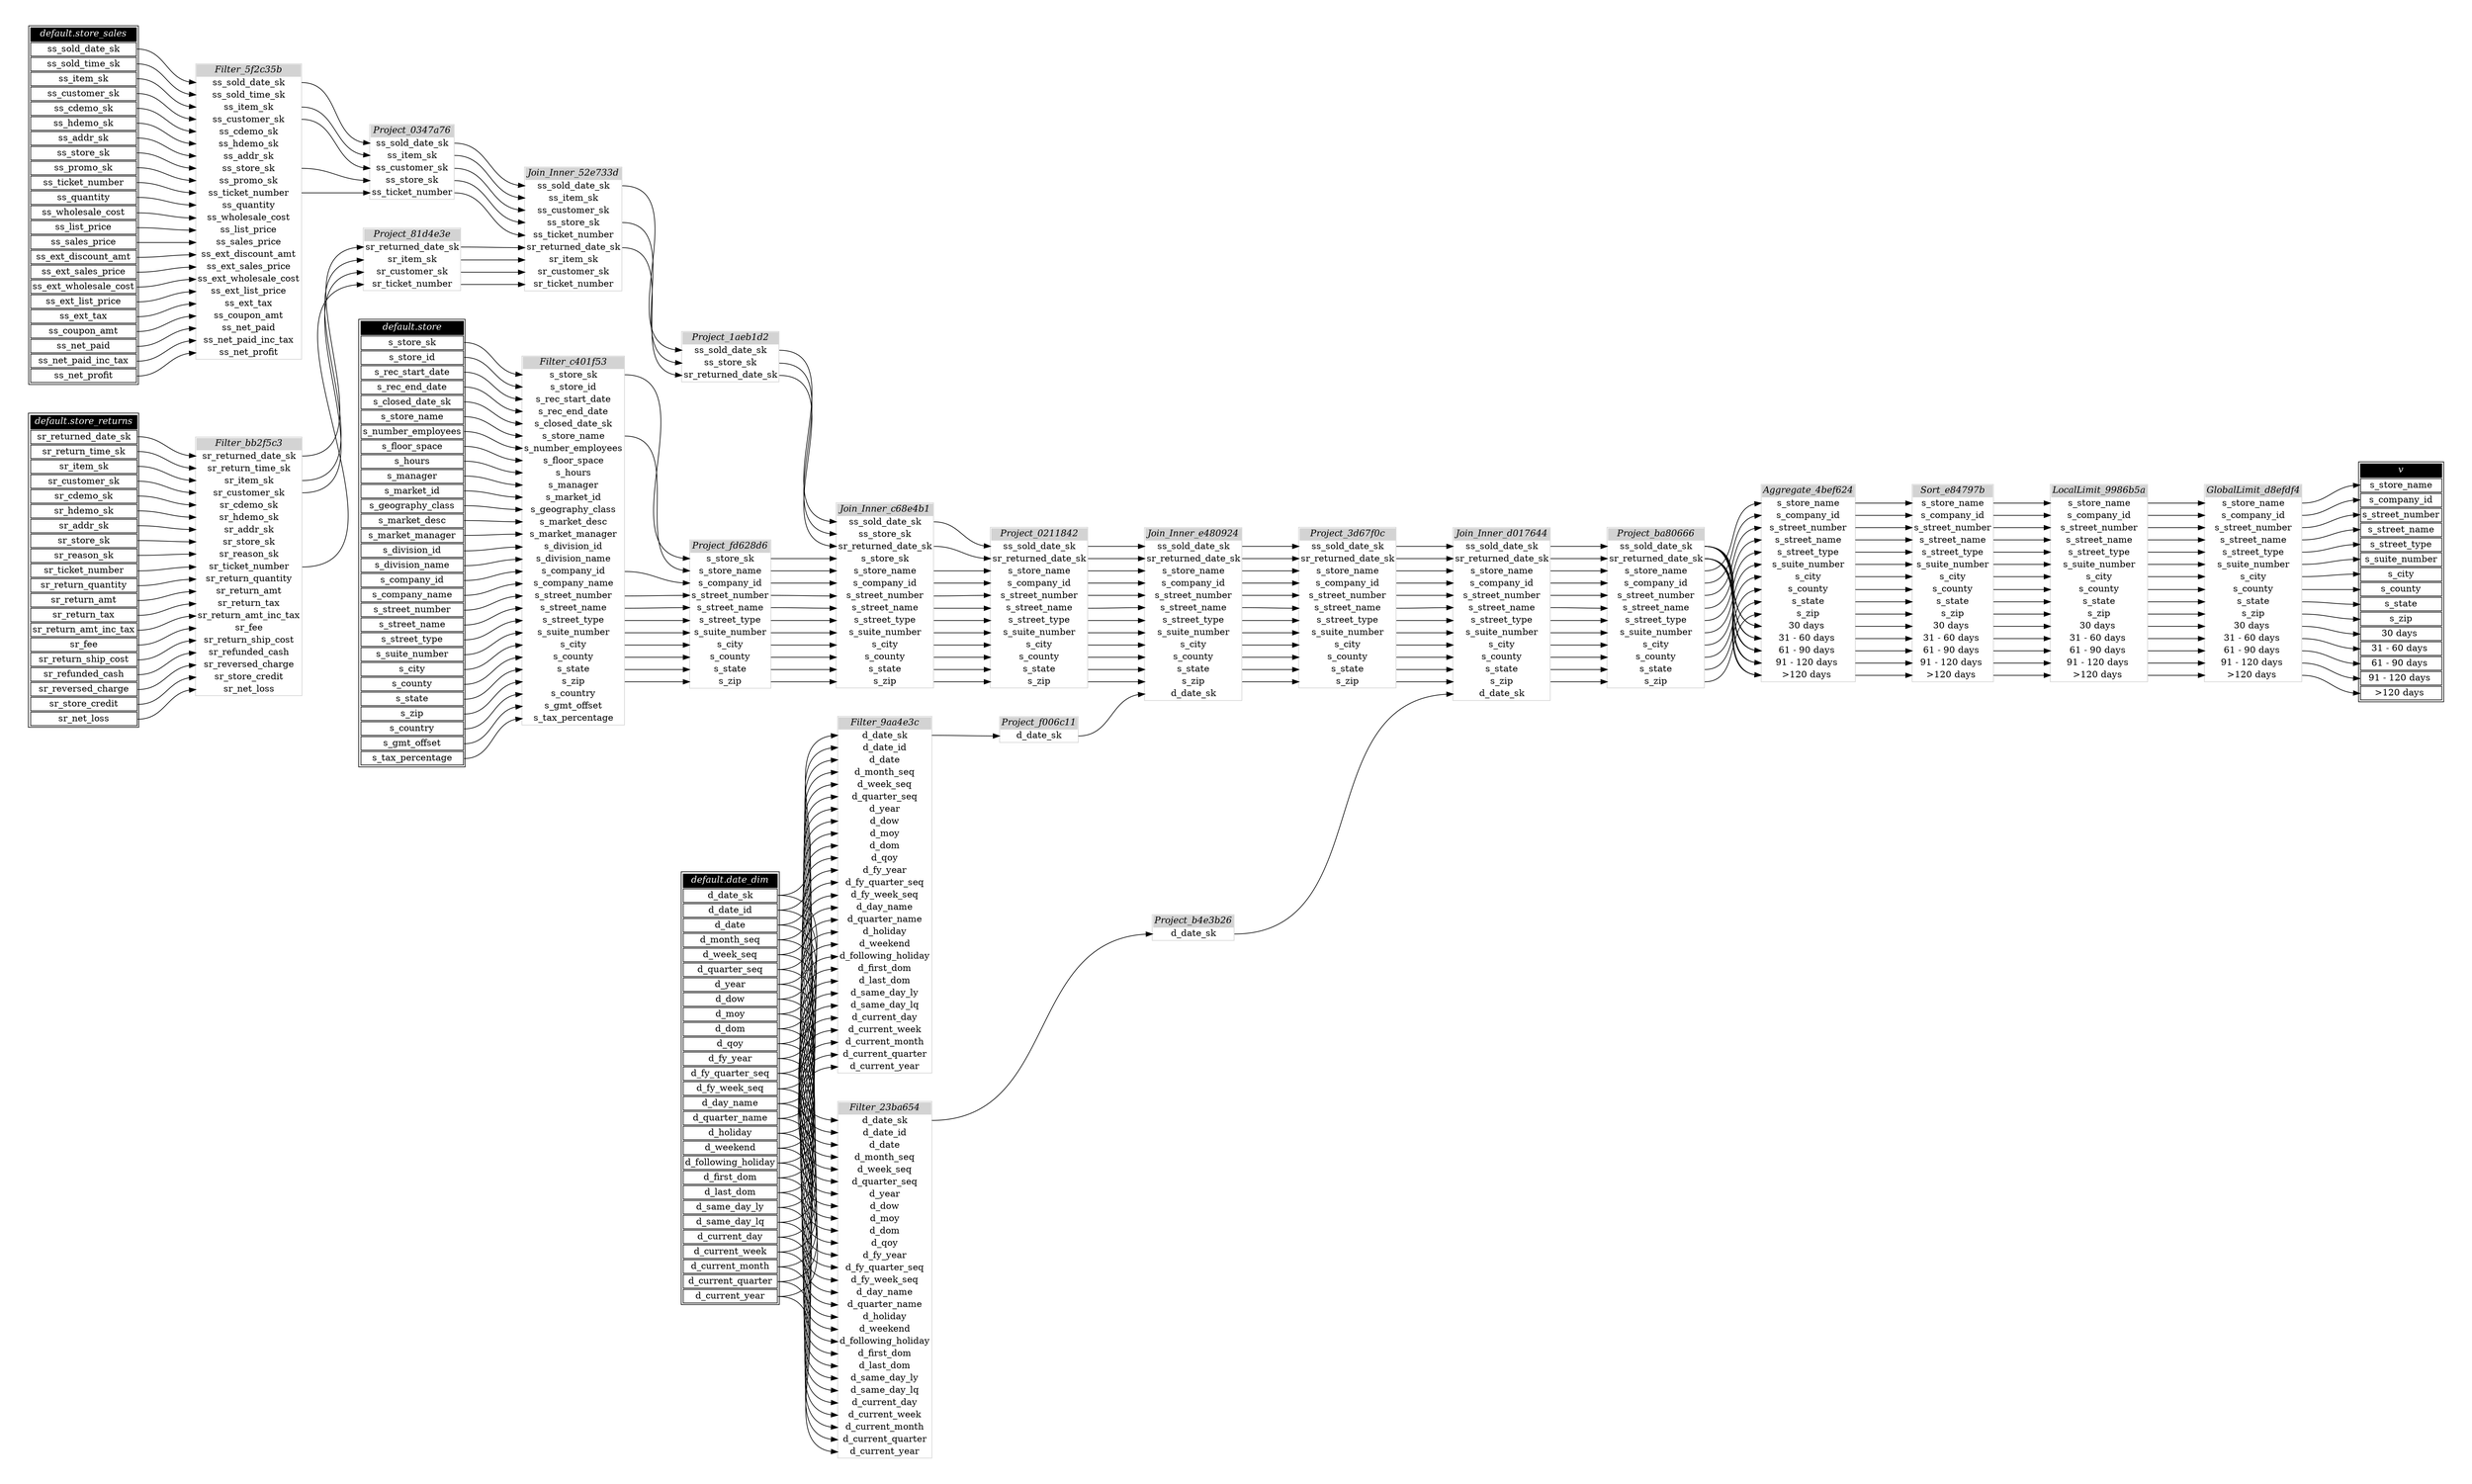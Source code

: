 // Automatically generated by TPCDSFlowTestSuite


digraph {
  graph [pad="0.5" nodesep="0.5" ranksep="1" fontname="Helvetica" rankdir=LR];
  node [shape=plaintext]

  
"Aggregate_4bef624" [label=<
<table color="lightgray" border="1" cellborder="0" cellspacing="0">
  <tr><td bgcolor="lightgray" port="nodeName"><i>Aggregate_4bef624</i></td></tr>
  <tr><td port="0">s_store_name</td></tr>
<tr><td port="1">s_company_id</td></tr>
<tr><td port="2">s_street_number</td></tr>
<tr><td port="3">s_street_name</td></tr>
<tr><td port="4">s_street_type</td></tr>
<tr><td port="5">s_suite_number</td></tr>
<tr><td port="6">s_city</td></tr>
<tr><td port="7">s_county</td></tr>
<tr><td port="8">s_state</td></tr>
<tr><td port="9">s_zip</td></tr>
<tr><td port="10">30 days </td></tr>
<tr><td port="11">31 - 60 days </td></tr>
<tr><td port="12">61 - 90 days </td></tr>
<tr><td port="13">91 - 120 days </td></tr>
<tr><td port="14">&gt;120 days </td></tr>
</table>>];
     

"Filter_23ba654" [label=<
<table color="lightgray" border="1" cellborder="0" cellspacing="0">
  <tr><td bgcolor="lightgray" port="nodeName"><i>Filter_23ba654</i></td></tr>
  <tr><td port="0">d_date_sk</td></tr>
<tr><td port="1">d_date_id</td></tr>
<tr><td port="2">d_date</td></tr>
<tr><td port="3">d_month_seq</td></tr>
<tr><td port="4">d_week_seq</td></tr>
<tr><td port="5">d_quarter_seq</td></tr>
<tr><td port="6">d_year</td></tr>
<tr><td port="7">d_dow</td></tr>
<tr><td port="8">d_moy</td></tr>
<tr><td port="9">d_dom</td></tr>
<tr><td port="10">d_qoy</td></tr>
<tr><td port="11">d_fy_year</td></tr>
<tr><td port="12">d_fy_quarter_seq</td></tr>
<tr><td port="13">d_fy_week_seq</td></tr>
<tr><td port="14">d_day_name</td></tr>
<tr><td port="15">d_quarter_name</td></tr>
<tr><td port="16">d_holiday</td></tr>
<tr><td port="17">d_weekend</td></tr>
<tr><td port="18">d_following_holiday</td></tr>
<tr><td port="19">d_first_dom</td></tr>
<tr><td port="20">d_last_dom</td></tr>
<tr><td port="21">d_same_day_ly</td></tr>
<tr><td port="22">d_same_day_lq</td></tr>
<tr><td port="23">d_current_day</td></tr>
<tr><td port="24">d_current_week</td></tr>
<tr><td port="25">d_current_month</td></tr>
<tr><td port="26">d_current_quarter</td></tr>
<tr><td port="27">d_current_year</td></tr>
</table>>];
     

"Filter_5f2c35b" [label=<
<table color="lightgray" border="1" cellborder="0" cellspacing="0">
  <tr><td bgcolor="lightgray" port="nodeName"><i>Filter_5f2c35b</i></td></tr>
  <tr><td port="0">ss_sold_date_sk</td></tr>
<tr><td port="1">ss_sold_time_sk</td></tr>
<tr><td port="2">ss_item_sk</td></tr>
<tr><td port="3">ss_customer_sk</td></tr>
<tr><td port="4">ss_cdemo_sk</td></tr>
<tr><td port="5">ss_hdemo_sk</td></tr>
<tr><td port="6">ss_addr_sk</td></tr>
<tr><td port="7">ss_store_sk</td></tr>
<tr><td port="8">ss_promo_sk</td></tr>
<tr><td port="9">ss_ticket_number</td></tr>
<tr><td port="10">ss_quantity</td></tr>
<tr><td port="11">ss_wholesale_cost</td></tr>
<tr><td port="12">ss_list_price</td></tr>
<tr><td port="13">ss_sales_price</td></tr>
<tr><td port="14">ss_ext_discount_amt</td></tr>
<tr><td port="15">ss_ext_sales_price</td></tr>
<tr><td port="16">ss_ext_wholesale_cost</td></tr>
<tr><td port="17">ss_ext_list_price</td></tr>
<tr><td port="18">ss_ext_tax</td></tr>
<tr><td port="19">ss_coupon_amt</td></tr>
<tr><td port="20">ss_net_paid</td></tr>
<tr><td port="21">ss_net_paid_inc_tax</td></tr>
<tr><td port="22">ss_net_profit</td></tr>
</table>>];
     

"Filter_9aa4e3c" [label=<
<table color="lightgray" border="1" cellborder="0" cellspacing="0">
  <tr><td bgcolor="lightgray" port="nodeName"><i>Filter_9aa4e3c</i></td></tr>
  <tr><td port="0">d_date_sk</td></tr>
<tr><td port="1">d_date_id</td></tr>
<tr><td port="2">d_date</td></tr>
<tr><td port="3">d_month_seq</td></tr>
<tr><td port="4">d_week_seq</td></tr>
<tr><td port="5">d_quarter_seq</td></tr>
<tr><td port="6">d_year</td></tr>
<tr><td port="7">d_dow</td></tr>
<tr><td port="8">d_moy</td></tr>
<tr><td port="9">d_dom</td></tr>
<tr><td port="10">d_qoy</td></tr>
<tr><td port="11">d_fy_year</td></tr>
<tr><td port="12">d_fy_quarter_seq</td></tr>
<tr><td port="13">d_fy_week_seq</td></tr>
<tr><td port="14">d_day_name</td></tr>
<tr><td port="15">d_quarter_name</td></tr>
<tr><td port="16">d_holiday</td></tr>
<tr><td port="17">d_weekend</td></tr>
<tr><td port="18">d_following_holiday</td></tr>
<tr><td port="19">d_first_dom</td></tr>
<tr><td port="20">d_last_dom</td></tr>
<tr><td port="21">d_same_day_ly</td></tr>
<tr><td port="22">d_same_day_lq</td></tr>
<tr><td port="23">d_current_day</td></tr>
<tr><td port="24">d_current_week</td></tr>
<tr><td port="25">d_current_month</td></tr>
<tr><td port="26">d_current_quarter</td></tr>
<tr><td port="27">d_current_year</td></tr>
</table>>];
     

"Filter_bb2f5c3" [label=<
<table color="lightgray" border="1" cellborder="0" cellspacing="0">
  <tr><td bgcolor="lightgray" port="nodeName"><i>Filter_bb2f5c3</i></td></tr>
  <tr><td port="0">sr_returned_date_sk</td></tr>
<tr><td port="1">sr_return_time_sk</td></tr>
<tr><td port="2">sr_item_sk</td></tr>
<tr><td port="3">sr_customer_sk</td></tr>
<tr><td port="4">sr_cdemo_sk</td></tr>
<tr><td port="5">sr_hdemo_sk</td></tr>
<tr><td port="6">sr_addr_sk</td></tr>
<tr><td port="7">sr_store_sk</td></tr>
<tr><td port="8">sr_reason_sk</td></tr>
<tr><td port="9">sr_ticket_number</td></tr>
<tr><td port="10">sr_return_quantity</td></tr>
<tr><td port="11">sr_return_amt</td></tr>
<tr><td port="12">sr_return_tax</td></tr>
<tr><td port="13">sr_return_amt_inc_tax</td></tr>
<tr><td port="14">sr_fee</td></tr>
<tr><td port="15">sr_return_ship_cost</td></tr>
<tr><td port="16">sr_refunded_cash</td></tr>
<tr><td port="17">sr_reversed_charge</td></tr>
<tr><td port="18">sr_store_credit</td></tr>
<tr><td port="19">sr_net_loss</td></tr>
</table>>];
     

"Filter_c401f53" [label=<
<table color="lightgray" border="1" cellborder="0" cellspacing="0">
  <tr><td bgcolor="lightgray" port="nodeName"><i>Filter_c401f53</i></td></tr>
  <tr><td port="0">s_store_sk</td></tr>
<tr><td port="1">s_store_id</td></tr>
<tr><td port="2">s_rec_start_date</td></tr>
<tr><td port="3">s_rec_end_date</td></tr>
<tr><td port="4">s_closed_date_sk</td></tr>
<tr><td port="5">s_store_name</td></tr>
<tr><td port="6">s_number_employees</td></tr>
<tr><td port="7">s_floor_space</td></tr>
<tr><td port="8">s_hours</td></tr>
<tr><td port="9">s_manager</td></tr>
<tr><td port="10">s_market_id</td></tr>
<tr><td port="11">s_geography_class</td></tr>
<tr><td port="12">s_market_desc</td></tr>
<tr><td port="13">s_market_manager</td></tr>
<tr><td port="14">s_division_id</td></tr>
<tr><td port="15">s_division_name</td></tr>
<tr><td port="16">s_company_id</td></tr>
<tr><td port="17">s_company_name</td></tr>
<tr><td port="18">s_street_number</td></tr>
<tr><td port="19">s_street_name</td></tr>
<tr><td port="20">s_street_type</td></tr>
<tr><td port="21">s_suite_number</td></tr>
<tr><td port="22">s_city</td></tr>
<tr><td port="23">s_county</td></tr>
<tr><td port="24">s_state</td></tr>
<tr><td port="25">s_zip</td></tr>
<tr><td port="26">s_country</td></tr>
<tr><td port="27">s_gmt_offset</td></tr>
<tr><td port="28">s_tax_percentage</td></tr>
</table>>];
     

"GlobalLimit_d8efdf4" [label=<
<table color="lightgray" border="1" cellborder="0" cellspacing="0">
  <tr><td bgcolor="lightgray" port="nodeName"><i>GlobalLimit_d8efdf4</i></td></tr>
  <tr><td port="0">s_store_name</td></tr>
<tr><td port="1">s_company_id</td></tr>
<tr><td port="2">s_street_number</td></tr>
<tr><td port="3">s_street_name</td></tr>
<tr><td port="4">s_street_type</td></tr>
<tr><td port="5">s_suite_number</td></tr>
<tr><td port="6">s_city</td></tr>
<tr><td port="7">s_county</td></tr>
<tr><td port="8">s_state</td></tr>
<tr><td port="9">s_zip</td></tr>
<tr><td port="10">30 days </td></tr>
<tr><td port="11">31 - 60 days </td></tr>
<tr><td port="12">61 - 90 days </td></tr>
<tr><td port="13">91 - 120 days </td></tr>
<tr><td port="14">&gt;120 days </td></tr>
</table>>];
     

"Join_Inner_52e733d" [label=<
<table color="lightgray" border="1" cellborder="0" cellspacing="0">
  <tr><td bgcolor="lightgray" port="nodeName"><i>Join_Inner_52e733d</i></td></tr>
  <tr><td port="0">ss_sold_date_sk</td></tr>
<tr><td port="1">ss_item_sk</td></tr>
<tr><td port="2">ss_customer_sk</td></tr>
<tr><td port="3">ss_store_sk</td></tr>
<tr><td port="4">ss_ticket_number</td></tr>
<tr><td port="5">sr_returned_date_sk</td></tr>
<tr><td port="6">sr_item_sk</td></tr>
<tr><td port="7">sr_customer_sk</td></tr>
<tr><td port="8">sr_ticket_number</td></tr>
</table>>];
     

"Join_Inner_c68e4b1" [label=<
<table color="lightgray" border="1" cellborder="0" cellspacing="0">
  <tr><td bgcolor="lightgray" port="nodeName"><i>Join_Inner_c68e4b1</i></td></tr>
  <tr><td port="0">ss_sold_date_sk</td></tr>
<tr><td port="1">ss_store_sk</td></tr>
<tr><td port="2">sr_returned_date_sk</td></tr>
<tr><td port="3">s_store_sk</td></tr>
<tr><td port="4">s_store_name</td></tr>
<tr><td port="5">s_company_id</td></tr>
<tr><td port="6">s_street_number</td></tr>
<tr><td port="7">s_street_name</td></tr>
<tr><td port="8">s_street_type</td></tr>
<tr><td port="9">s_suite_number</td></tr>
<tr><td port="10">s_city</td></tr>
<tr><td port="11">s_county</td></tr>
<tr><td port="12">s_state</td></tr>
<tr><td port="13">s_zip</td></tr>
</table>>];
     

"Join_Inner_d017644" [label=<
<table color="lightgray" border="1" cellborder="0" cellspacing="0">
  <tr><td bgcolor="lightgray" port="nodeName"><i>Join_Inner_d017644</i></td></tr>
  <tr><td port="0">ss_sold_date_sk</td></tr>
<tr><td port="1">sr_returned_date_sk</td></tr>
<tr><td port="2">s_store_name</td></tr>
<tr><td port="3">s_company_id</td></tr>
<tr><td port="4">s_street_number</td></tr>
<tr><td port="5">s_street_name</td></tr>
<tr><td port="6">s_street_type</td></tr>
<tr><td port="7">s_suite_number</td></tr>
<tr><td port="8">s_city</td></tr>
<tr><td port="9">s_county</td></tr>
<tr><td port="10">s_state</td></tr>
<tr><td port="11">s_zip</td></tr>
<tr><td port="12">d_date_sk</td></tr>
</table>>];
     

"Join_Inner_e480924" [label=<
<table color="lightgray" border="1" cellborder="0" cellspacing="0">
  <tr><td bgcolor="lightgray" port="nodeName"><i>Join_Inner_e480924</i></td></tr>
  <tr><td port="0">ss_sold_date_sk</td></tr>
<tr><td port="1">sr_returned_date_sk</td></tr>
<tr><td port="2">s_store_name</td></tr>
<tr><td port="3">s_company_id</td></tr>
<tr><td port="4">s_street_number</td></tr>
<tr><td port="5">s_street_name</td></tr>
<tr><td port="6">s_street_type</td></tr>
<tr><td port="7">s_suite_number</td></tr>
<tr><td port="8">s_city</td></tr>
<tr><td port="9">s_county</td></tr>
<tr><td port="10">s_state</td></tr>
<tr><td port="11">s_zip</td></tr>
<tr><td port="12">d_date_sk</td></tr>
</table>>];
     

"LocalLimit_9986b5a" [label=<
<table color="lightgray" border="1" cellborder="0" cellspacing="0">
  <tr><td bgcolor="lightgray" port="nodeName"><i>LocalLimit_9986b5a</i></td></tr>
  <tr><td port="0">s_store_name</td></tr>
<tr><td port="1">s_company_id</td></tr>
<tr><td port="2">s_street_number</td></tr>
<tr><td port="3">s_street_name</td></tr>
<tr><td port="4">s_street_type</td></tr>
<tr><td port="5">s_suite_number</td></tr>
<tr><td port="6">s_city</td></tr>
<tr><td port="7">s_county</td></tr>
<tr><td port="8">s_state</td></tr>
<tr><td port="9">s_zip</td></tr>
<tr><td port="10">30 days </td></tr>
<tr><td port="11">31 - 60 days </td></tr>
<tr><td port="12">61 - 90 days </td></tr>
<tr><td port="13">91 - 120 days </td></tr>
<tr><td port="14">&gt;120 days </td></tr>
</table>>];
     

"Project_0211842" [label=<
<table color="lightgray" border="1" cellborder="0" cellspacing="0">
  <tr><td bgcolor="lightgray" port="nodeName"><i>Project_0211842</i></td></tr>
  <tr><td port="0">ss_sold_date_sk</td></tr>
<tr><td port="1">sr_returned_date_sk</td></tr>
<tr><td port="2">s_store_name</td></tr>
<tr><td port="3">s_company_id</td></tr>
<tr><td port="4">s_street_number</td></tr>
<tr><td port="5">s_street_name</td></tr>
<tr><td port="6">s_street_type</td></tr>
<tr><td port="7">s_suite_number</td></tr>
<tr><td port="8">s_city</td></tr>
<tr><td port="9">s_county</td></tr>
<tr><td port="10">s_state</td></tr>
<tr><td port="11">s_zip</td></tr>
</table>>];
     

"Project_0347a76" [label=<
<table color="lightgray" border="1" cellborder="0" cellspacing="0">
  <tr><td bgcolor="lightgray" port="nodeName"><i>Project_0347a76</i></td></tr>
  <tr><td port="0">ss_sold_date_sk</td></tr>
<tr><td port="1">ss_item_sk</td></tr>
<tr><td port="2">ss_customer_sk</td></tr>
<tr><td port="3">ss_store_sk</td></tr>
<tr><td port="4">ss_ticket_number</td></tr>
</table>>];
     

"Project_1aeb1d2" [label=<
<table color="lightgray" border="1" cellborder="0" cellspacing="0">
  <tr><td bgcolor="lightgray" port="nodeName"><i>Project_1aeb1d2</i></td></tr>
  <tr><td port="0">ss_sold_date_sk</td></tr>
<tr><td port="1">ss_store_sk</td></tr>
<tr><td port="2">sr_returned_date_sk</td></tr>
</table>>];
     

"Project_3d67f0c" [label=<
<table color="lightgray" border="1" cellborder="0" cellspacing="0">
  <tr><td bgcolor="lightgray" port="nodeName"><i>Project_3d67f0c</i></td></tr>
  <tr><td port="0">ss_sold_date_sk</td></tr>
<tr><td port="1">sr_returned_date_sk</td></tr>
<tr><td port="2">s_store_name</td></tr>
<tr><td port="3">s_company_id</td></tr>
<tr><td port="4">s_street_number</td></tr>
<tr><td port="5">s_street_name</td></tr>
<tr><td port="6">s_street_type</td></tr>
<tr><td port="7">s_suite_number</td></tr>
<tr><td port="8">s_city</td></tr>
<tr><td port="9">s_county</td></tr>
<tr><td port="10">s_state</td></tr>
<tr><td port="11">s_zip</td></tr>
</table>>];
     

"Project_81d4e3e" [label=<
<table color="lightgray" border="1" cellborder="0" cellspacing="0">
  <tr><td bgcolor="lightgray" port="nodeName"><i>Project_81d4e3e</i></td></tr>
  <tr><td port="0">sr_returned_date_sk</td></tr>
<tr><td port="1">sr_item_sk</td></tr>
<tr><td port="2">sr_customer_sk</td></tr>
<tr><td port="3">sr_ticket_number</td></tr>
</table>>];
     

"Project_b4e3b26" [label=<
<table color="lightgray" border="1" cellborder="0" cellspacing="0">
  <tr><td bgcolor="lightgray" port="nodeName"><i>Project_b4e3b26</i></td></tr>
  <tr><td port="0">d_date_sk</td></tr>
</table>>];
     

"Project_ba80666" [label=<
<table color="lightgray" border="1" cellborder="0" cellspacing="0">
  <tr><td bgcolor="lightgray" port="nodeName"><i>Project_ba80666</i></td></tr>
  <tr><td port="0">ss_sold_date_sk</td></tr>
<tr><td port="1">sr_returned_date_sk</td></tr>
<tr><td port="2">s_store_name</td></tr>
<tr><td port="3">s_company_id</td></tr>
<tr><td port="4">s_street_number</td></tr>
<tr><td port="5">s_street_name</td></tr>
<tr><td port="6">s_street_type</td></tr>
<tr><td port="7">s_suite_number</td></tr>
<tr><td port="8">s_city</td></tr>
<tr><td port="9">s_county</td></tr>
<tr><td port="10">s_state</td></tr>
<tr><td port="11">s_zip</td></tr>
</table>>];
     

"Project_f006c11" [label=<
<table color="lightgray" border="1" cellborder="0" cellspacing="0">
  <tr><td bgcolor="lightgray" port="nodeName"><i>Project_f006c11</i></td></tr>
  <tr><td port="0">d_date_sk</td></tr>
</table>>];
     

"Project_fd628d6" [label=<
<table color="lightgray" border="1" cellborder="0" cellspacing="0">
  <tr><td bgcolor="lightgray" port="nodeName"><i>Project_fd628d6</i></td></tr>
  <tr><td port="0">s_store_sk</td></tr>
<tr><td port="1">s_store_name</td></tr>
<tr><td port="2">s_company_id</td></tr>
<tr><td port="3">s_street_number</td></tr>
<tr><td port="4">s_street_name</td></tr>
<tr><td port="5">s_street_type</td></tr>
<tr><td port="6">s_suite_number</td></tr>
<tr><td port="7">s_city</td></tr>
<tr><td port="8">s_county</td></tr>
<tr><td port="9">s_state</td></tr>
<tr><td port="10">s_zip</td></tr>
</table>>];
     

"Sort_e84797b" [label=<
<table color="lightgray" border="1" cellborder="0" cellspacing="0">
  <tr><td bgcolor="lightgray" port="nodeName"><i>Sort_e84797b</i></td></tr>
  <tr><td port="0">s_store_name</td></tr>
<tr><td port="1">s_company_id</td></tr>
<tr><td port="2">s_street_number</td></tr>
<tr><td port="3">s_street_name</td></tr>
<tr><td port="4">s_street_type</td></tr>
<tr><td port="5">s_suite_number</td></tr>
<tr><td port="6">s_city</td></tr>
<tr><td port="7">s_county</td></tr>
<tr><td port="8">s_state</td></tr>
<tr><td port="9">s_zip</td></tr>
<tr><td port="10">30 days </td></tr>
<tr><td port="11">31 - 60 days </td></tr>
<tr><td port="12">61 - 90 days </td></tr>
<tr><td port="13">91 - 120 days </td></tr>
<tr><td port="14">&gt;120 days </td></tr>
</table>>];
     

"default.date_dim" [color="black" label=<
<table>
  <tr><td bgcolor="black" port="nodeName"><i><font color="white">default.date_dim</font></i></td></tr>
  <tr><td port="0">d_date_sk</td></tr>
<tr><td port="1">d_date_id</td></tr>
<tr><td port="2">d_date</td></tr>
<tr><td port="3">d_month_seq</td></tr>
<tr><td port="4">d_week_seq</td></tr>
<tr><td port="5">d_quarter_seq</td></tr>
<tr><td port="6">d_year</td></tr>
<tr><td port="7">d_dow</td></tr>
<tr><td port="8">d_moy</td></tr>
<tr><td port="9">d_dom</td></tr>
<tr><td port="10">d_qoy</td></tr>
<tr><td port="11">d_fy_year</td></tr>
<tr><td port="12">d_fy_quarter_seq</td></tr>
<tr><td port="13">d_fy_week_seq</td></tr>
<tr><td port="14">d_day_name</td></tr>
<tr><td port="15">d_quarter_name</td></tr>
<tr><td port="16">d_holiday</td></tr>
<tr><td port="17">d_weekend</td></tr>
<tr><td port="18">d_following_holiday</td></tr>
<tr><td port="19">d_first_dom</td></tr>
<tr><td port="20">d_last_dom</td></tr>
<tr><td port="21">d_same_day_ly</td></tr>
<tr><td port="22">d_same_day_lq</td></tr>
<tr><td port="23">d_current_day</td></tr>
<tr><td port="24">d_current_week</td></tr>
<tr><td port="25">d_current_month</td></tr>
<tr><td port="26">d_current_quarter</td></tr>
<tr><td port="27">d_current_year</td></tr>
</table>>];
     

"default.store" [color="black" label=<
<table>
  <tr><td bgcolor="black" port="nodeName"><i><font color="white">default.store</font></i></td></tr>
  <tr><td port="0">s_store_sk</td></tr>
<tr><td port="1">s_store_id</td></tr>
<tr><td port="2">s_rec_start_date</td></tr>
<tr><td port="3">s_rec_end_date</td></tr>
<tr><td port="4">s_closed_date_sk</td></tr>
<tr><td port="5">s_store_name</td></tr>
<tr><td port="6">s_number_employees</td></tr>
<tr><td port="7">s_floor_space</td></tr>
<tr><td port="8">s_hours</td></tr>
<tr><td port="9">s_manager</td></tr>
<tr><td port="10">s_market_id</td></tr>
<tr><td port="11">s_geography_class</td></tr>
<tr><td port="12">s_market_desc</td></tr>
<tr><td port="13">s_market_manager</td></tr>
<tr><td port="14">s_division_id</td></tr>
<tr><td port="15">s_division_name</td></tr>
<tr><td port="16">s_company_id</td></tr>
<tr><td port="17">s_company_name</td></tr>
<tr><td port="18">s_street_number</td></tr>
<tr><td port="19">s_street_name</td></tr>
<tr><td port="20">s_street_type</td></tr>
<tr><td port="21">s_suite_number</td></tr>
<tr><td port="22">s_city</td></tr>
<tr><td port="23">s_county</td></tr>
<tr><td port="24">s_state</td></tr>
<tr><td port="25">s_zip</td></tr>
<tr><td port="26">s_country</td></tr>
<tr><td port="27">s_gmt_offset</td></tr>
<tr><td port="28">s_tax_percentage</td></tr>
</table>>];
     

"default.store_returns" [color="black" label=<
<table>
  <tr><td bgcolor="black" port="nodeName"><i><font color="white">default.store_returns</font></i></td></tr>
  <tr><td port="0">sr_returned_date_sk</td></tr>
<tr><td port="1">sr_return_time_sk</td></tr>
<tr><td port="2">sr_item_sk</td></tr>
<tr><td port="3">sr_customer_sk</td></tr>
<tr><td port="4">sr_cdemo_sk</td></tr>
<tr><td port="5">sr_hdemo_sk</td></tr>
<tr><td port="6">sr_addr_sk</td></tr>
<tr><td port="7">sr_store_sk</td></tr>
<tr><td port="8">sr_reason_sk</td></tr>
<tr><td port="9">sr_ticket_number</td></tr>
<tr><td port="10">sr_return_quantity</td></tr>
<tr><td port="11">sr_return_amt</td></tr>
<tr><td port="12">sr_return_tax</td></tr>
<tr><td port="13">sr_return_amt_inc_tax</td></tr>
<tr><td port="14">sr_fee</td></tr>
<tr><td port="15">sr_return_ship_cost</td></tr>
<tr><td port="16">sr_refunded_cash</td></tr>
<tr><td port="17">sr_reversed_charge</td></tr>
<tr><td port="18">sr_store_credit</td></tr>
<tr><td port="19">sr_net_loss</td></tr>
</table>>];
     

"default.store_sales" [color="black" label=<
<table>
  <tr><td bgcolor="black" port="nodeName"><i><font color="white">default.store_sales</font></i></td></tr>
  <tr><td port="0">ss_sold_date_sk</td></tr>
<tr><td port="1">ss_sold_time_sk</td></tr>
<tr><td port="2">ss_item_sk</td></tr>
<tr><td port="3">ss_customer_sk</td></tr>
<tr><td port="4">ss_cdemo_sk</td></tr>
<tr><td port="5">ss_hdemo_sk</td></tr>
<tr><td port="6">ss_addr_sk</td></tr>
<tr><td port="7">ss_store_sk</td></tr>
<tr><td port="8">ss_promo_sk</td></tr>
<tr><td port="9">ss_ticket_number</td></tr>
<tr><td port="10">ss_quantity</td></tr>
<tr><td port="11">ss_wholesale_cost</td></tr>
<tr><td port="12">ss_list_price</td></tr>
<tr><td port="13">ss_sales_price</td></tr>
<tr><td port="14">ss_ext_discount_amt</td></tr>
<tr><td port="15">ss_ext_sales_price</td></tr>
<tr><td port="16">ss_ext_wholesale_cost</td></tr>
<tr><td port="17">ss_ext_list_price</td></tr>
<tr><td port="18">ss_ext_tax</td></tr>
<tr><td port="19">ss_coupon_amt</td></tr>
<tr><td port="20">ss_net_paid</td></tr>
<tr><td port="21">ss_net_paid_inc_tax</td></tr>
<tr><td port="22">ss_net_profit</td></tr>
</table>>];
     

"v" [color="black" label=<
<table>
  <tr><td bgcolor="black" port="nodeName"><i><font color="white">v</font></i></td></tr>
  <tr><td port="0">s_store_name</td></tr>
<tr><td port="1">s_company_id</td></tr>
<tr><td port="2">s_street_number</td></tr>
<tr><td port="3">s_street_name</td></tr>
<tr><td port="4">s_street_type</td></tr>
<tr><td port="5">s_suite_number</td></tr>
<tr><td port="6">s_city</td></tr>
<tr><td port="7">s_county</td></tr>
<tr><td port="8">s_state</td></tr>
<tr><td port="9">s_zip</td></tr>
<tr><td port="10">30 days </td></tr>
<tr><td port="11">31 - 60 days </td></tr>
<tr><td port="12">61 - 90 days </td></tr>
<tr><td port="13">91 - 120 days </td></tr>
<tr><td port="14">&gt;120 days </td></tr>
</table>>];
     
  "Aggregate_4bef624":0 -> "Sort_e84797b":0;
"Aggregate_4bef624":1 -> "Sort_e84797b":1;
"Aggregate_4bef624":10 -> "Sort_e84797b":10;
"Aggregate_4bef624":11 -> "Sort_e84797b":11;
"Aggregate_4bef624":12 -> "Sort_e84797b":12;
"Aggregate_4bef624":13 -> "Sort_e84797b":13;
"Aggregate_4bef624":14 -> "Sort_e84797b":14;
"Aggregate_4bef624":2 -> "Sort_e84797b":2;
"Aggregate_4bef624":3 -> "Sort_e84797b":3;
"Aggregate_4bef624":4 -> "Sort_e84797b":4;
"Aggregate_4bef624":5 -> "Sort_e84797b":5;
"Aggregate_4bef624":6 -> "Sort_e84797b":6;
"Aggregate_4bef624":7 -> "Sort_e84797b":7;
"Aggregate_4bef624":8 -> "Sort_e84797b":8;
"Aggregate_4bef624":9 -> "Sort_e84797b":9;
"Filter_23ba654":0 -> "Project_b4e3b26":0;
"Filter_5f2c35b":0 -> "Project_0347a76":0;
"Filter_5f2c35b":2 -> "Project_0347a76":1;
"Filter_5f2c35b":3 -> "Project_0347a76":2;
"Filter_5f2c35b":7 -> "Project_0347a76":3;
"Filter_5f2c35b":9 -> "Project_0347a76":4;
"Filter_9aa4e3c":0 -> "Project_f006c11":0;
"Filter_bb2f5c3":0 -> "Project_81d4e3e":0;
"Filter_bb2f5c3":2 -> "Project_81d4e3e":1;
"Filter_bb2f5c3":3 -> "Project_81d4e3e":2;
"Filter_bb2f5c3":9 -> "Project_81d4e3e":3;
"Filter_c401f53":0 -> "Project_fd628d6":0;
"Filter_c401f53":16 -> "Project_fd628d6":2;
"Filter_c401f53":18 -> "Project_fd628d6":3;
"Filter_c401f53":19 -> "Project_fd628d6":4;
"Filter_c401f53":20 -> "Project_fd628d6":5;
"Filter_c401f53":21 -> "Project_fd628d6":6;
"Filter_c401f53":22 -> "Project_fd628d6":7;
"Filter_c401f53":23 -> "Project_fd628d6":8;
"Filter_c401f53":24 -> "Project_fd628d6":9;
"Filter_c401f53":25 -> "Project_fd628d6":10;
"Filter_c401f53":5 -> "Project_fd628d6":1;
"GlobalLimit_d8efdf4":0 -> "v":0;
"GlobalLimit_d8efdf4":1 -> "v":1;
"GlobalLimit_d8efdf4":10 -> "v":10;
"GlobalLimit_d8efdf4":11 -> "v":11;
"GlobalLimit_d8efdf4":12 -> "v":12;
"GlobalLimit_d8efdf4":13 -> "v":13;
"GlobalLimit_d8efdf4":14 -> "v":14;
"GlobalLimit_d8efdf4":2 -> "v":2;
"GlobalLimit_d8efdf4":3 -> "v":3;
"GlobalLimit_d8efdf4":4 -> "v":4;
"GlobalLimit_d8efdf4":5 -> "v":5;
"GlobalLimit_d8efdf4":6 -> "v":6;
"GlobalLimit_d8efdf4":7 -> "v":7;
"GlobalLimit_d8efdf4":8 -> "v":8;
"GlobalLimit_d8efdf4":9 -> "v":9;
"Join_Inner_52e733d":0 -> "Project_1aeb1d2":0;
"Join_Inner_52e733d":3 -> "Project_1aeb1d2":1;
"Join_Inner_52e733d":5 -> "Project_1aeb1d2":2;
"Join_Inner_c68e4b1":0 -> "Project_0211842":0;
"Join_Inner_c68e4b1":10 -> "Project_0211842":8;
"Join_Inner_c68e4b1":11 -> "Project_0211842":9;
"Join_Inner_c68e4b1":12 -> "Project_0211842":10;
"Join_Inner_c68e4b1":13 -> "Project_0211842":11;
"Join_Inner_c68e4b1":2 -> "Project_0211842":1;
"Join_Inner_c68e4b1":4 -> "Project_0211842":2;
"Join_Inner_c68e4b1":5 -> "Project_0211842":3;
"Join_Inner_c68e4b1":6 -> "Project_0211842":4;
"Join_Inner_c68e4b1":7 -> "Project_0211842":5;
"Join_Inner_c68e4b1":8 -> "Project_0211842":6;
"Join_Inner_c68e4b1":9 -> "Project_0211842":7;
"Join_Inner_d017644":0 -> "Project_ba80666":0;
"Join_Inner_d017644":1 -> "Project_ba80666":1;
"Join_Inner_d017644":10 -> "Project_ba80666":10;
"Join_Inner_d017644":11 -> "Project_ba80666":11;
"Join_Inner_d017644":2 -> "Project_ba80666":2;
"Join_Inner_d017644":3 -> "Project_ba80666":3;
"Join_Inner_d017644":4 -> "Project_ba80666":4;
"Join_Inner_d017644":5 -> "Project_ba80666":5;
"Join_Inner_d017644":6 -> "Project_ba80666":6;
"Join_Inner_d017644":7 -> "Project_ba80666":7;
"Join_Inner_d017644":8 -> "Project_ba80666":8;
"Join_Inner_d017644":9 -> "Project_ba80666":9;
"Join_Inner_e480924":0 -> "Project_3d67f0c":0;
"Join_Inner_e480924":1 -> "Project_3d67f0c":1;
"Join_Inner_e480924":10 -> "Project_3d67f0c":10;
"Join_Inner_e480924":11 -> "Project_3d67f0c":11;
"Join_Inner_e480924":2 -> "Project_3d67f0c":2;
"Join_Inner_e480924":3 -> "Project_3d67f0c":3;
"Join_Inner_e480924":4 -> "Project_3d67f0c":4;
"Join_Inner_e480924":5 -> "Project_3d67f0c":5;
"Join_Inner_e480924":6 -> "Project_3d67f0c":6;
"Join_Inner_e480924":7 -> "Project_3d67f0c":7;
"Join_Inner_e480924":8 -> "Project_3d67f0c":8;
"Join_Inner_e480924":9 -> "Project_3d67f0c":9;
"LocalLimit_9986b5a":0 -> "GlobalLimit_d8efdf4":0;
"LocalLimit_9986b5a":1 -> "GlobalLimit_d8efdf4":1;
"LocalLimit_9986b5a":10 -> "GlobalLimit_d8efdf4":10;
"LocalLimit_9986b5a":11 -> "GlobalLimit_d8efdf4":11;
"LocalLimit_9986b5a":12 -> "GlobalLimit_d8efdf4":12;
"LocalLimit_9986b5a":13 -> "GlobalLimit_d8efdf4":13;
"LocalLimit_9986b5a":14 -> "GlobalLimit_d8efdf4":14;
"LocalLimit_9986b5a":2 -> "GlobalLimit_d8efdf4":2;
"LocalLimit_9986b5a":3 -> "GlobalLimit_d8efdf4":3;
"LocalLimit_9986b5a":4 -> "GlobalLimit_d8efdf4":4;
"LocalLimit_9986b5a":5 -> "GlobalLimit_d8efdf4":5;
"LocalLimit_9986b5a":6 -> "GlobalLimit_d8efdf4":6;
"LocalLimit_9986b5a":7 -> "GlobalLimit_d8efdf4":7;
"LocalLimit_9986b5a":8 -> "GlobalLimit_d8efdf4":8;
"LocalLimit_9986b5a":9 -> "GlobalLimit_d8efdf4":9;
"Project_0211842":0 -> "Join_Inner_e480924":0;
"Project_0211842":1 -> "Join_Inner_e480924":1;
"Project_0211842":10 -> "Join_Inner_e480924":10;
"Project_0211842":11 -> "Join_Inner_e480924":11;
"Project_0211842":2 -> "Join_Inner_e480924":2;
"Project_0211842":3 -> "Join_Inner_e480924":3;
"Project_0211842":4 -> "Join_Inner_e480924":4;
"Project_0211842":5 -> "Join_Inner_e480924":5;
"Project_0211842":6 -> "Join_Inner_e480924":6;
"Project_0211842":7 -> "Join_Inner_e480924":7;
"Project_0211842":8 -> "Join_Inner_e480924":8;
"Project_0211842":9 -> "Join_Inner_e480924":9;
"Project_0347a76":0 -> "Join_Inner_52e733d":0;
"Project_0347a76":1 -> "Join_Inner_52e733d":1;
"Project_0347a76":2 -> "Join_Inner_52e733d":2;
"Project_0347a76":3 -> "Join_Inner_52e733d":3;
"Project_0347a76":4 -> "Join_Inner_52e733d":4;
"Project_1aeb1d2":0 -> "Join_Inner_c68e4b1":0;
"Project_1aeb1d2":1 -> "Join_Inner_c68e4b1":1;
"Project_1aeb1d2":2 -> "Join_Inner_c68e4b1":2;
"Project_3d67f0c":0 -> "Join_Inner_d017644":0;
"Project_3d67f0c":1 -> "Join_Inner_d017644":1;
"Project_3d67f0c":10 -> "Join_Inner_d017644":10;
"Project_3d67f0c":11 -> "Join_Inner_d017644":11;
"Project_3d67f0c":2 -> "Join_Inner_d017644":2;
"Project_3d67f0c":3 -> "Join_Inner_d017644":3;
"Project_3d67f0c":4 -> "Join_Inner_d017644":4;
"Project_3d67f0c":5 -> "Join_Inner_d017644":5;
"Project_3d67f0c":6 -> "Join_Inner_d017644":6;
"Project_3d67f0c":7 -> "Join_Inner_d017644":7;
"Project_3d67f0c":8 -> "Join_Inner_d017644":8;
"Project_3d67f0c":9 -> "Join_Inner_d017644":9;
"Project_81d4e3e":0 -> "Join_Inner_52e733d":5;
"Project_81d4e3e":1 -> "Join_Inner_52e733d":6;
"Project_81d4e3e":2 -> "Join_Inner_52e733d":7;
"Project_81d4e3e":3 -> "Join_Inner_52e733d":8;
"Project_b4e3b26":0 -> "Join_Inner_d017644":12;
"Project_ba80666":0 -> "Aggregate_4bef624":10;
"Project_ba80666":0 -> "Aggregate_4bef624":11;
"Project_ba80666":0 -> "Aggregate_4bef624":12;
"Project_ba80666":0 -> "Aggregate_4bef624":13;
"Project_ba80666":0 -> "Aggregate_4bef624":14;
"Project_ba80666":1 -> "Aggregate_4bef624":10;
"Project_ba80666":1 -> "Aggregate_4bef624":11;
"Project_ba80666":1 -> "Aggregate_4bef624":12;
"Project_ba80666":1 -> "Aggregate_4bef624":13;
"Project_ba80666":1 -> "Aggregate_4bef624":14;
"Project_ba80666":10 -> "Aggregate_4bef624":8;
"Project_ba80666":11 -> "Aggregate_4bef624":9;
"Project_ba80666":2 -> "Aggregate_4bef624":0;
"Project_ba80666":3 -> "Aggregate_4bef624":1;
"Project_ba80666":4 -> "Aggregate_4bef624":2;
"Project_ba80666":5 -> "Aggregate_4bef624":3;
"Project_ba80666":6 -> "Aggregate_4bef624":4;
"Project_ba80666":7 -> "Aggregate_4bef624":5;
"Project_ba80666":8 -> "Aggregate_4bef624":6;
"Project_ba80666":9 -> "Aggregate_4bef624":7;
"Project_f006c11":0 -> "Join_Inner_e480924":12;
"Project_fd628d6":0 -> "Join_Inner_c68e4b1":3;
"Project_fd628d6":1 -> "Join_Inner_c68e4b1":4;
"Project_fd628d6":10 -> "Join_Inner_c68e4b1":13;
"Project_fd628d6":2 -> "Join_Inner_c68e4b1":5;
"Project_fd628d6":3 -> "Join_Inner_c68e4b1":6;
"Project_fd628d6":4 -> "Join_Inner_c68e4b1":7;
"Project_fd628d6":5 -> "Join_Inner_c68e4b1":8;
"Project_fd628d6":6 -> "Join_Inner_c68e4b1":9;
"Project_fd628d6":7 -> "Join_Inner_c68e4b1":10;
"Project_fd628d6":8 -> "Join_Inner_c68e4b1":11;
"Project_fd628d6":9 -> "Join_Inner_c68e4b1":12;
"Sort_e84797b":0 -> "LocalLimit_9986b5a":0;
"Sort_e84797b":1 -> "LocalLimit_9986b5a":1;
"Sort_e84797b":10 -> "LocalLimit_9986b5a":10;
"Sort_e84797b":11 -> "LocalLimit_9986b5a":11;
"Sort_e84797b":12 -> "LocalLimit_9986b5a":12;
"Sort_e84797b":13 -> "LocalLimit_9986b5a":13;
"Sort_e84797b":14 -> "LocalLimit_9986b5a":14;
"Sort_e84797b":2 -> "LocalLimit_9986b5a":2;
"Sort_e84797b":3 -> "LocalLimit_9986b5a":3;
"Sort_e84797b":4 -> "LocalLimit_9986b5a":4;
"Sort_e84797b":5 -> "LocalLimit_9986b5a":5;
"Sort_e84797b":6 -> "LocalLimit_9986b5a":6;
"Sort_e84797b":7 -> "LocalLimit_9986b5a":7;
"Sort_e84797b":8 -> "LocalLimit_9986b5a":8;
"Sort_e84797b":9 -> "LocalLimit_9986b5a":9;
"default.date_dim":0 -> "Filter_23ba654":0;
"default.date_dim":0 -> "Filter_9aa4e3c":0;
"default.date_dim":1 -> "Filter_23ba654":1;
"default.date_dim":1 -> "Filter_9aa4e3c":1;
"default.date_dim":10 -> "Filter_23ba654":10;
"default.date_dim":10 -> "Filter_9aa4e3c":10;
"default.date_dim":11 -> "Filter_23ba654":11;
"default.date_dim":11 -> "Filter_9aa4e3c":11;
"default.date_dim":12 -> "Filter_23ba654":12;
"default.date_dim":12 -> "Filter_9aa4e3c":12;
"default.date_dim":13 -> "Filter_23ba654":13;
"default.date_dim":13 -> "Filter_9aa4e3c":13;
"default.date_dim":14 -> "Filter_23ba654":14;
"default.date_dim":14 -> "Filter_9aa4e3c":14;
"default.date_dim":15 -> "Filter_23ba654":15;
"default.date_dim":15 -> "Filter_9aa4e3c":15;
"default.date_dim":16 -> "Filter_23ba654":16;
"default.date_dim":16 -> "Filter_9aa4e3c":16;
"default.date_dim":17 -> "Filter_23ba654":17;
"default.date_dim":17 -> "Filter_9aa4e3c":17;
"default.date_dim":18 -> "Filter_23ba654":18;
"default.date_dim":18 -> "Filter_9aa4e3c":18;
"default.date_dim":19 -> "Filter_23ba654":19;
"default.date_dim":19 -> "Filter_9aa4e3c":19;
"default.date_dim":2 -> "Filter_23ba654":2;
"default.date_dim":2 -> "Filter_9aa4e3c":2;
"default.date_dim":20 -> "Filter_23ba654":20;
"default.date_dim":20 -> "Filter_9aa4e3c":20;
"default.date_dim":21 -> "Filter_23ba654":21;
"default.date_dim":21 -> "Filter_9aa4e3c":21;
"default.date_dim":22 -> "Filter_23ba654":22;
"default.date_dim":22 -> "Filter_9aa4e3c":22;
"default.date_dim":23 -> "Filter_23ba654":23;
"default.date_dim":23 -> "Filter_9aa4e3c":23;
"default.date_dim":24 -> "Filter_23ba654":24;
"default.date_dim":24 -> "Filter_9aa4e3c":24;
"default.date_dim":25 -> "Filter_23ba654":25;
"default.date_dim":25 -> "Filter_9aa4e3c":25;
"default.date_dim":26 -> "Filter_23ba654":26;
"default.date_dim":26 -> "Filter_9aa4e3c":26;
"default.date_dim":27 -> "Filter_23ba654":27;
"default.date_dim":27 -> "Filter_9aa4e3c":27;
"default.date_dim":3 -> "Filter_23ba654":3;
"default.date_dim":3 -> "Filter_9aa4e3c":3;
"default.date_dim":4 -> "Filter_23ba654":4;
"default.date_dim":4 -> "Filter_9aa4e3c":4;
"default.date_dim":5 -> "Filter_23ba654":5;
"default.date_dim":5 -> "Filter_9aa4e3c":5;
"default.date_dim":6 -> "Filter_23ba654":6;
"default.date_dim":6 -> "Filter_9aa4e3c":6;
"default.date_dim":7 -> "Filter_23ba654":7;
"default.date_dim":7 -> "Filter_9aa4e3c":7;
"default.date_dim":8 -> "Filter_23ba654":8;
"default.date_dim":8 -> "Filter_9aa4e3c":8;
"default.date_dim":9 -> "Filter_23ba654":9;
"default.date_dim":9 -> "Filter_9aa4e3c":9;
"default.store":0 -> "Filter_c401f53":0;
"default.store":1 -> "Filter_c401f53":1;
"default.store":10 -> "Filter_c401f53":10;
"default.store":11 -> "Filter_c401f53":11;
"default.store":12 -> "Filter_c401f53":12;
"default.store":13 -> "Filter_c401f53":13;
"default.store":14 -> "Filter_c401f53":14;
"default.store":15 -> "Filter_c401f53":15;
"default.store":16 -> "Filter_c401f53":16;
"default.store":17 -> "Filter_c401f53":17;
"default.store":18 -> "Filter_c401f53":18;
"default.store":19 -> "Filter_c401f53":19;
"default.store":2 -> "Filter_c401f53":2;
"default.store":20 -> "Filter_c401f53":20;
"default.store":21 -> "Filter_c401f53":21;
"default.store":22 -> "Filter_c401f53":22;
"default.store":23 -> "Filter_c401f53":23;
"default.store":24 -> "Filter_c401f53":24;
"default.store":25 -> "Filter_c401f53":25;
"default.store":26 -> "Filter_c401f53":26;
"default.store":27 -> "Filter_c401f53":27;
"default.store":28 -> "Filter_c401f53":28;
"default.store":3 -> "Filter_c401f53":3;
"default.store":4 -> "Filter_c401f53":4;
"default.store":5 -> "Filter_c401f53":5;
"default.store":6 -> "Filter_c401f53":6;
"default.store":7 -> "Filter_c401f53":7;
"default.store":8 -> "Filter_c401f53":8;
"default.store":9 -> "Filter_c401f53":9;
"default.store_returns":0 -> "Filter_bb2f5c3":0;
"default.store_returns":1 -> "Filter_bb2f5c3":1;
"default.store_returns":10 -> "Filter_bb2f5c3":10;
"default.store_returns":11 -> "Filter_bb2f5c3":11;
"default.store_returns":12 -> "Filter_bb2f5c3":12;
"default.store_returns":13 -> "Filter_bb2f5c3":13;
"default.store_returns":14 -> "Filter_bb2f5c3":14;
"default.store_returns":15 -> "Filter_bb2f5c3":15;
"default.store_returns":16 -> "Filter_bb2f5c3":16;
"default.store_returns":17 -> "Filter_bb2f5c3":17;
"default.store_returns":18 -> "Filter_bb2f5c3":18;
"default.store_returns":19 -> "Filter_bb2f5c3":19;
"default.store_returns":2 -> "Filter_bb2f5c3":2;
"default.store_returns":3 -> "Filter_bb2f5c3":3;
"default.store_returns":4 -> "Filter_bb2f5c3":4;
"default.store_returns":5 -> "Filter_bb2f5c3":5;
"default.store_returns":6 -> "Filter_bb2f5c3":6;
"default.store_returns":7 -> "Filter_bb2f5c3":7;
"default.store_returns":8 -> "Filter_bb2f5c3":8;
"default.store_returns":9 -> "Filter_bb2f5c3":9;
"default.store_sales":0 -> "Filter_5f2c35b":0;
"default.store_sales":1 -> "Filter_5f2c35b":1;
"default.store_sales":10 -> "Filter_5f2c35b":10;
"default.store_sales":11 -> "Filter_5f2c35b":11;
"default.store_sales":12 -> "Filter_5f2c35b":12;
"default.store_sales":13 -> "Filter_5f2c35b":13;
"default.store_sales":14 -> "Filter_5f2c35b":14;
"default.store_sales":15 -> "Filter_5f2c35b":15;
"default.store_sales":16 -> "Filter_5f2c35b":16;
"default.store_sales":17 -> "Filter_5f2c35b":17;
"default.store_sales":18 -> "Filter_5f2c35b":18;
"default.store_sales":19 -> "Filter_5f2c35b":19;
"default.store_sales":2 -> "Filter_5f2c35b":2;
"default.store_sales":20 -> "Filter_5f2c35b":20;
"default.store_sales":21 -> "Filter_5f2c35b":21;
"default.store_sales":22 -> "Filter_5f2c35b":22;
"default.store_sales":3 -> "Filter_5f2c35b":3;
"default.store_sales":4 -> "Filter_5f2c35b":4;
"default.store_sales":5 -> "Filter_5f2c35b":5;
"default.store_sales":6 -> "Filter_5f2c35b":6;
"default.store_sales":7 -> "Filter_5f2c35b":7;
"default.store_sales":8 -> "Filter_5f2c35b":8;
"default.store_sales":9 -> "Filter_5f2c35b":9;
}
       